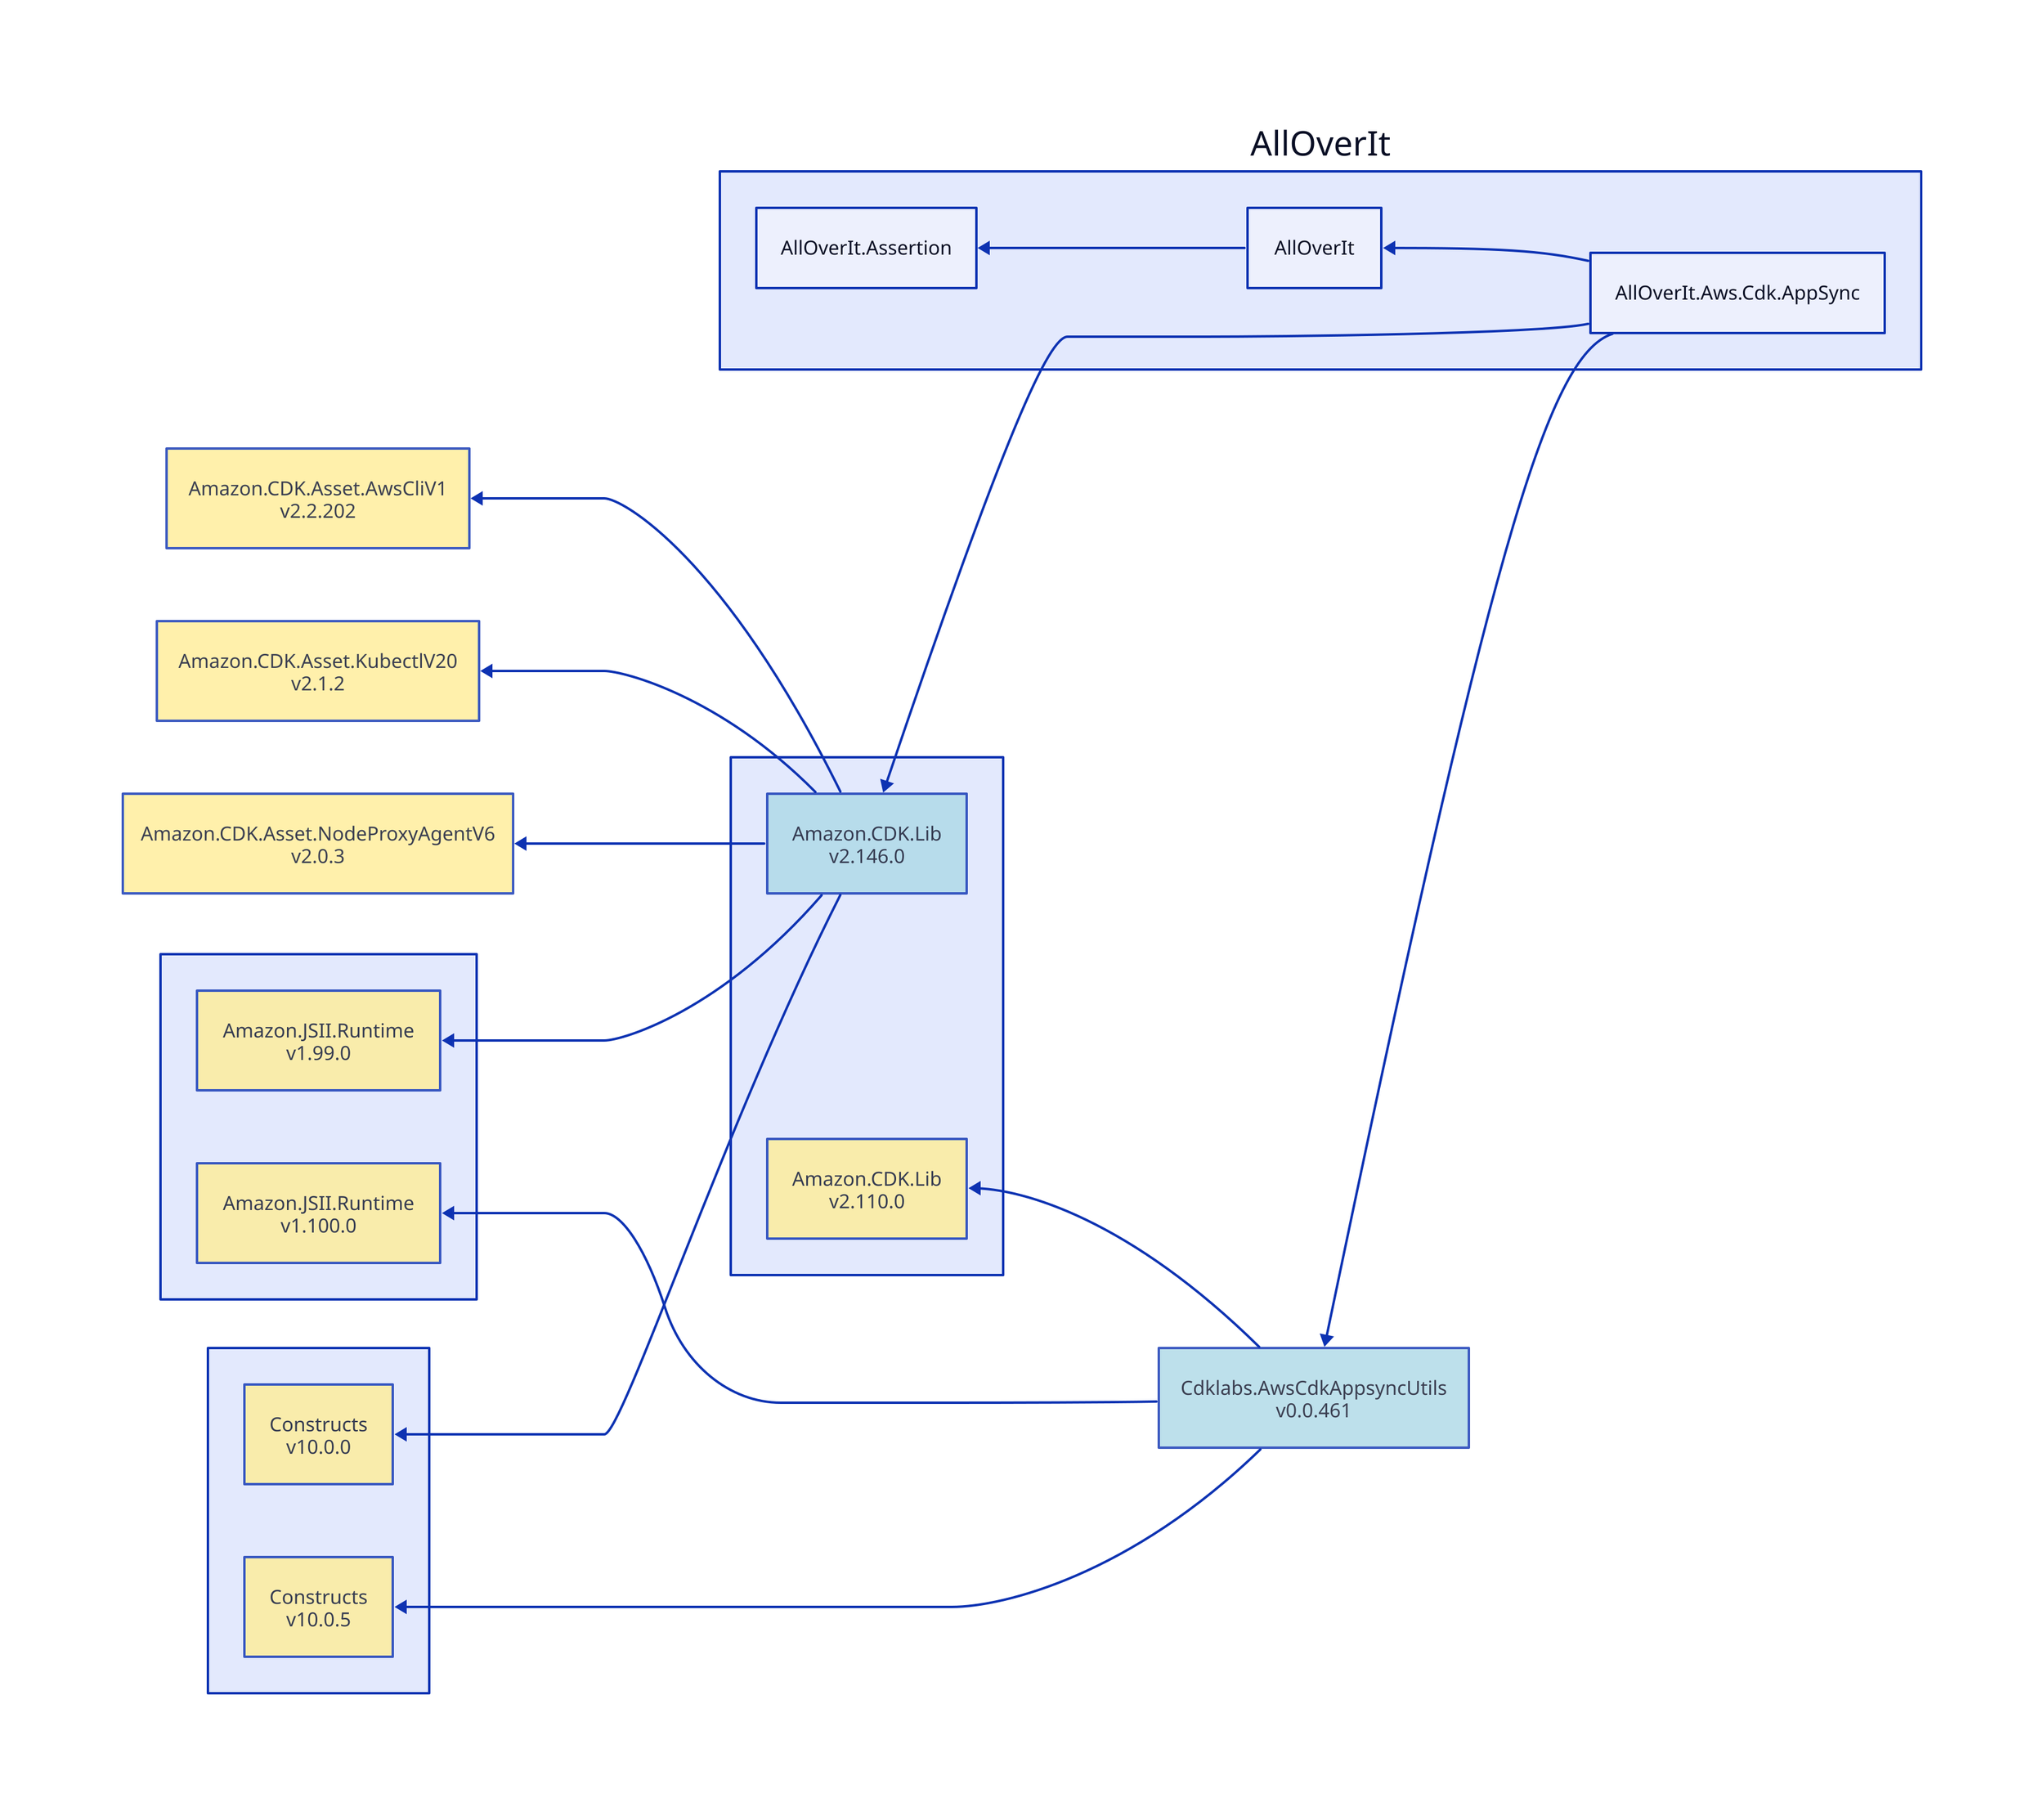direction: left

aoi: AllOverIt
aoi.alloverit-aws-cdk-appsync: AllOverIt.Aws.Cdk.AppSync
amazon-cdk-lib-group: ""
amazon-cdk-lib-group.amazon-cdk-lib_2-146-0: Amazon.CDK.Lib\nv2.146.0
amazon-cdk-lib-group.amazon-cdk-lib_2-146-0.style.fill: "#ADD8E6"
amazon-cdk-lib-group.amazon-cdk-lib_2-146-0.style.opacity: 0.8
amazon-cdk-asset-awscliv1_2-2-202: Amazon.CDK.Asset.AwsCliV1\nv2.2.202
amazon-cdk-asset-awscliv1_2-2-202.style.fill: "#FFEC96"
amazon-cdk-asset-awscliv1_2-2-202.style.opacity: 0.8
amazon-cdk-asset-awscliv1_2-2-202 <- amazon-cdk-lib-group.amazon-cdk-lib_2-146-0
amazon-cdk-asset-kubectlv20_2-1-2: Amazon.CDK.Asset.KubectlV20\nv2.1.2
amazon-cdk-asset-kubectlv20_2-1-2.style.fill: "#FFEC96"
amazon-cdk-asset-kubectlv20_2-1-2.style.opacity: 0.8
amazon-cdk-asset-kubectlv20_2-1-2 <- amazon-cdk-lib-group.amazon-cdk-lib_2-146-0
amazon-cdk-asset-nodeproxyagentv6_2-0-3: Amazon.CDK.Asset.NodeProxyAgentV6\nv2.0.3
amazon-cdk-asset-nodeproxyagentv6_2-0-3.style.fill: "#FFEC96"
amazon-cdk-asset-nodeproxyagentv6_2-0-3.style.opacity: 0.8
amazon-cdk-asset-nodeproxyagentv6_2-0-3 <- amazon-cdk-lib-group.amazon-cdk-lib_2-146-0
amazon-jsii-runtime-group: ""
amazon-jsii-runtime-group.amazon-jsii-runtime_1-99-0: Amazon.JSII.Runtime\nv1.99.0
amazon-jsii-runtime-group.amazon-jsii-runtime_1-99-0.style.fill: "#FFEC96"
amazon-jsii-runtime-group.amazon-jsii-runtime_1-99-0.style.opacity: 0.8
amazon-jsii-runtime-group.amazon-jsii-runtime_1-99-0 <- amazon-cdk-lib-group.amazon-cdk-lib_2-146-0
constructs-group: ""
constructs-group.constructs_10-0-0: Constructs\nv10.0.0
constructs-group.constructs_10-0-0.style.fill: "#FFEC96"
constructs-group.constructs_10-0-0.style.opacity: 0.8
constructs-group.constructs_10-0-0 <- amazon-cdk-lib-group.amazon-cdk-lib_2-146-0
amazon-cdk-lib-group.amazon-cdk-lib_2-146-0 <- aoi.alloverit-aws-cdk-appsync
cdklabs-awscdkappsyncutils_0-0-461: Cdklabs.AwsCdkAppsyncUtils\nv0.0.461
cdklabs-awscdkappsyncutils_0-0-461.style.fill: "#ADD8E6"
cdklabs-awscdkappsyncutils_0-0-461.style.opacity: 0.8
amazon-cdk-lib-group.amazon-cdk-lib_2-110-0: Amazon.CDK.Lib\nv2.110.0
amazon-cdk-lib-group.amazon-cdk-lib_2-110-0.style.fill: "#FFEC96"
amazon-cdk-lib-group.amazon-cdk-lib_2-110-0.style.opacity: 0.8
amazon-cdk-lib-group.amazon-cdk-lib_2-110-0 <- cdklabs-awscdkappsyncutils_0-0-461
amazon-jsii-runtime-group.amazon-jsii-runtime_1-100-0: Amazon.JSII.Runtime\nv1.100.0
amazon-jsii-runtime-group.amazon-jsii-runtime_1-100-0.style.fill: "#FFEC96"
amazon-jsii-runtime-group.amazon-jsii-runtime_1-100-0.style.opacity: 0.8
amazon-jsii-runtime-group.amazon-jsii-runtime_1-100-0 <- cdklabs-awscdkappsyncutils_0-0-461
constructs-group.constructs_10-0-5: Constructs\nv10.0.5
constructs-group.constructs_10-0-5.style.fill: "#FFEC96"
constructs-group.constructs_10-0-5.style.opacity: 0.8
constructs-group.constructs_10-0-5 <- cdklabs-awscdkappsyncutils_0-0-461
cdklabs-awscdkappsyncutils_0-0-461 <- aoi.alloverit-aws-cdk-appsync
aoi.alloverit: AllOverIt
aoi.alloverit-assertion: AllOverIt.Assertion
aoi.alloverit-assertion <- aoi.alloverit
aoi.alloverit <- aoi.alloverit-aws-cdk-appsync
